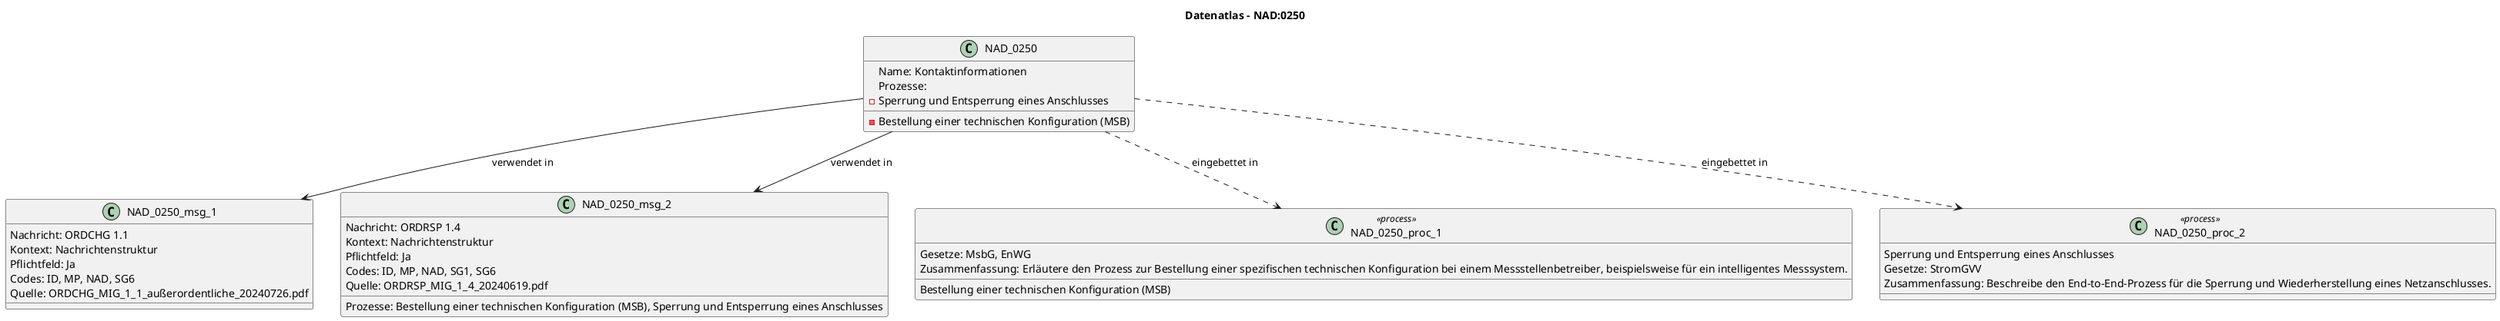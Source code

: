 @startuml
title Datenatlas – NAD:0250
class NAD_0250 {
  Name: Kontaktinformationen
  Prozesse:
    - Bestellung einer technischen Konfiguration (MSB)
    - Sperrung und Entsperrung eines Anschlusses
}
class NAD_0250_msg_1 {
  Nachricht: ORDCHG 1.1
  Kontext: Nachrichtenstruktur
  Pflichtfeld: Ja
  Codes: ID, MP, NAD, SG6
  Quelle: ORDCHG_MIG_1_1_außerordentliche_20240726.pdf
}
NAD_0250 --> NAD_0250_msg_1 : verwendet in
class NAD_0250_msg_2 {
  Nachricht: ORDRSP 1.4
  Kontext: Nachrichtenstruktur
  Pflichtfeld: Ja
  Codes: ID, MP, NAD, SG1, SG6
  Prozesse: Bestellung einer technischen Konfiguration (MSB), Sperrung und Entsperrung eines Anschlusses
  Quelle: ORDRSP_MIG_1_4_20240619.pdf
}
NAD_0250 --> NAD_0250_msg_2 : verwendet in
class NAD_0250_proc_1 <<process>> {
  Bestellung einer technischen Konfiguration (MSB)
  Gesetze: MsbG, EnWG
  Zusammenfassung: Erläutere den Prozess zur Bestellung einer spezifischen technischen Konfiguration bei einem Messstellenbetreiber, beispielsweise für ein intelligentes Messsystem.
}
NAD_0250 ..> NAD_0250_proc_1 : eingebettet in
class NAD_0250_proc_2 <<process>> {
  Sperrung und Entsperrung eines Anschlusses
  Gesetze: StromGVV
  Zusammenfassung: Beschreibe den End-to-End-Prozess für die Sperrung und Wiederherstellung eines Netzanschlusses.
}
NAD_0250 ..> NAD_0250_proc_2 : eingebettet in
@enduml